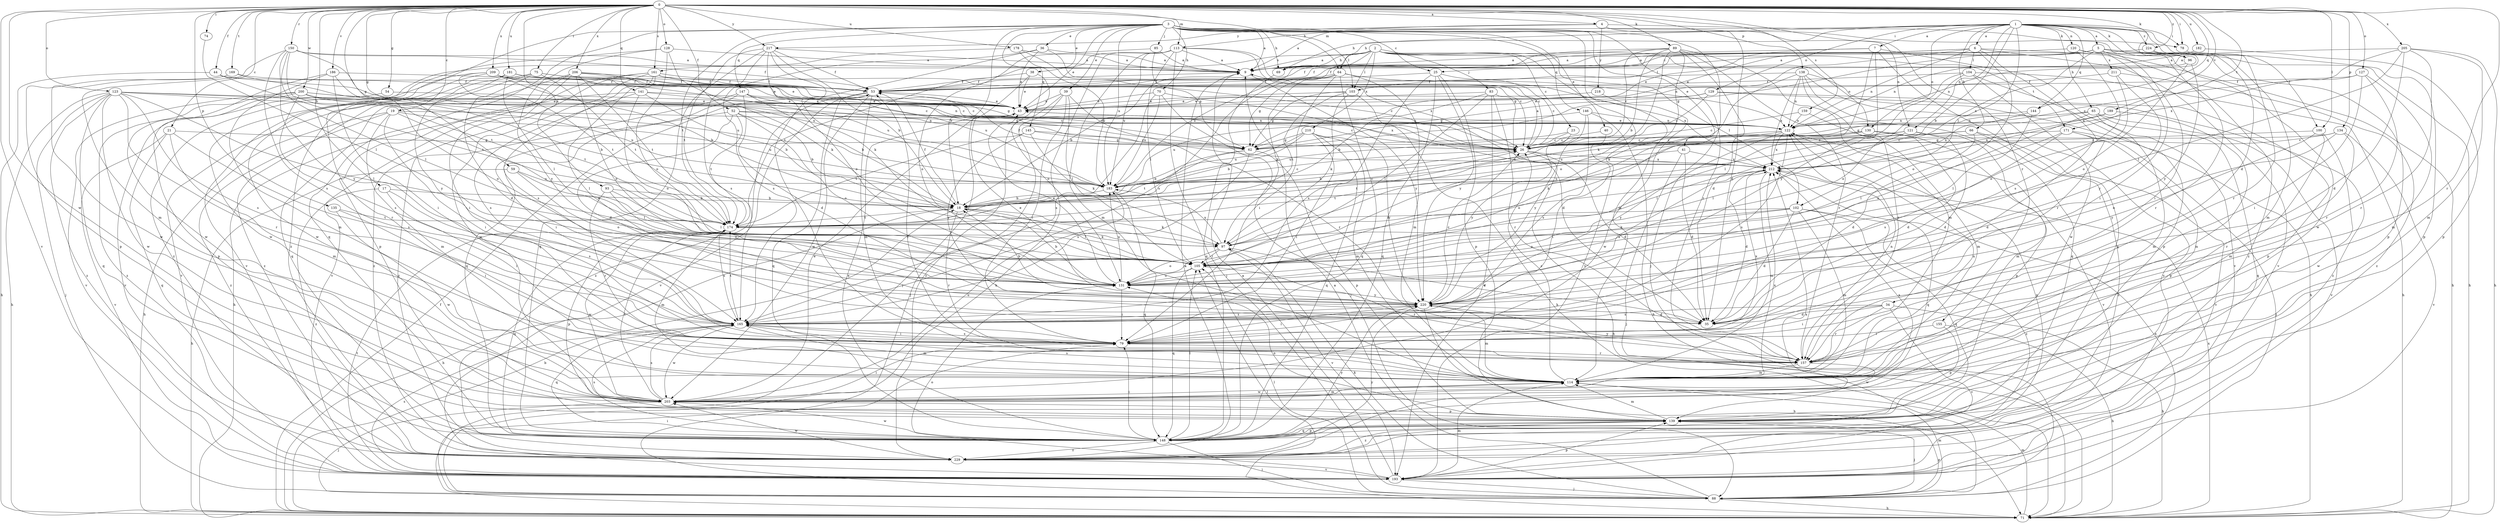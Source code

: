 strict digraph  {
0;
1;
2;
3;
4;
5;
6;
7;
9;
17;
18;
19;
21;
23;
25;
26;
34;
35;
36;
38;
39;
40;
41;
43;
44;
52;
53;
54;
59;
62;
64;
65;
66;
69;
70;
71;
74;
75;
78;
79;
83;
85;
88;
89;
93;
96;
97;
100;
102;
103;
104;
105;
113;
114;
120;
121;
122;
123;
127;
128;
129;
130;
131;
134;
135;
138;
139;
141;
144;
145;
146;
147;
148;
150;
155;
157;
159;
161;
165;
169;
171;
174;
178;
181;
182;
183;
186;
189;
193;
200;
203;
205;
206;
209;
210;
211;
212;
217;
218;
220;
224;
229;
0 -> 4  [label=a];
0 -> 17  [label=b];
0 -> 19  [label=c];
0 -> 21  [label=c];
0 -> 44  [label=f];
0 -> 52  [label=f];
0 -> 54  [label=g];
0 -> 59  [label=g];
0 -> 62  [label=g];
0 -> 64  [label=h];
0 -> 74  [label=i];
0 -> 75  [label=i];
0 -> 78  [label=i];
0 -> 89  [label=k];
0 -> 93  [label=k];
0 -> 96  [label=k];
0 -> 100  [label=l];
0 -> 113  [label=m];
0 -> 123  [label=o];
0 -> 127  [label=o];
0 -> 128  [label=o];
0 -> 134  [label=p];
0 -> 135  [label=p];
0 -> 138  [label=p];
0 -> 141  [label=q];
0 -> 144  [label=q];
0 -> 150  [label=r];
0 -> 155  [label=r];
0 -> 157  [label=r];
0 -> 159  [label=s];
0 -> 161  [label=s];
0 -> 169  [label=t];
0 -> 171  [label=t];
0 -> 178  [label=u];
0 -> 181  [label=u];
0 -> 182  [label=u];
0 -> 186  [label=v];
0 -> 189  [label=v];
0 -> 193  [label=v];
0 -> 200  [label=w];
0 -> 203  [label=w];
0 -> 205  [label=x];
0 -> 206  [label=x];
0 -> 209  [label=x];
0 -> 217  [label=y];
0 -> 224  [label=z];
1 -> 5  [label=a];
1 -> 6  [label=a];
1 -> 7  [label=a];
1 -> 18  [label=b];
1 -> 34  [label=d];
1 -> 64  [label=h];
1 -> 65  [label=h];
1 -> 66  [label=h];
1 -> 69  [label=h];
1 -> 78  [label=i];
1 -> 96  [label=k];
1 -> 100  [label=l];
1 -> 102  [label=l];
1 -> 113  [label=m];
1 -> 120  [label=n];
1 -> 121  [label=n];
1 -> 129  [label=o];
1 -> 130  [label=o];
1 -> 144  [label=q];
1 -> 157  [label=r];
1 -> 224  [label=z];
2 -> 9  [label=a];
2 -> 23  [label=c];
2 -> 69  [label=h];
2 -> 83  [label=j];
2 -> 102  [label=l];
2 -> 103  [label=l];
2 -> 130  [label=o];
2 -> 161  [label=s];
2 -> 165  [label=s];
2 -> 171  [label=t];
2 -> 183  [label=u];
2 -> 193  [label=v];
2 -> 210  [label=x];
3 -> 9  [label=a];
3 -> 18  [label=b];
3 -> 25  [label=c];
3 -> 36  [label=e];
3 -> 38  [label=e];
3 -> 39  [label=e];
3 -> 40  [label=e];
3 -> 41  [label=e];
3 -> 43  [label=e];
3 -> 69  [label=h];
3 -> 70  [label=h];
3 -> 78  [label=i];
3 -> 85  [label=j];
3 -> 88  [label=j];
3 -> 103  [label=l];
3 -> 114  [label=m];
3 -> 145  [label=q];
3 -> 146  [label=q];
3 -> 147  [label=q];
3 -> 148  [label=q];
3 -> 157  [label=r];
3 -> 174  [label=t];
3 -> 183  [label=u];
3 -> 229  [label=z];
4 -> 9  [label=a];
4 -> 35  [label=d];
4 -> 96  [label=k];
4 -> 121  [label=n];
4 -> 217  [label=y];
4 -> 218  [label=y];
5 -> 43  [label=e];
5 -> 53  [label=f];
5 -> 62  [label=g];
5 -> 71  [label=h];
5 -> 79  [label=i];
5 -> 103  [label=l];
5 -> 139  [label=p];
5 -> 157  [label=r];
5 -> 203  [label=w];
5 -> 211  [label=x];
5 -> 212  [label=x];
6 -> 25  [label=c];
6 -> 53  [label=f];
6 -> 62  [label=g];
6 -> 104  [label=l];
6 -> 122  [label=n];
6 -> 131  [label=o];
6 -> 157  [label=r];
6 -> 193  [label=v];
6 -> 229  [label=z];
7 -> 9  [label=a];
7 -> 43  [label=e];
7 -> 105  [label=l];
7 -> 148  [label=q];
7 -> 193  [label=v];
7 -> 220  [label=y];
9 -> 53  [label=f];
9 -> 220  [label=y];
17 -> 18  [label=b];
17 -> 79  [label=i];
17 -> 165  [label=s];
17 -> 229  [label=z];
18 -> 26  [label=c];
18 -> 53  [label=f];
18 -> 71  [label=h];
18 -> 97  [label=k];
18 -> 105  [label=l];
18 -> 157  [label=r];
18 -> 174  [label=t];
19 -> 71  [label=h];
19 -> 79  [label=i];
19 -> 105  [label=l];
19 -> 114  [label=m];
19 -> 122  [label=n];
19 -> 183  [label=u];
19 -> 229  [label=z];
21 -> 62  [label=g];
21 -> 114  [label=m];
21 -> 148  [label=q];
21 -> 165  [label=s];
21 -> 193  [label=v];
23 -> 26  [label=c];
23 -> 183  [label=u];
23 -> 220  [label=y];
25 -> 26  [label=c];
25 -> 53  [label=f];
25 -> 139  [label=p];
25 -> 148  [label=q];
25 -> 165  [label=s];
25 -> 220  [label=y];
26 -> 9  [label=a];
26 -> 18  [label=b];
26 -> 35  [label=d];
26 -> 71  [label=h];
26 -> 212  [label=x];
34 -> 35  [label=d];
34 -> 71  [label=h];
34 -> 79  [label=i];
34 -> 157  [label=r];
34 -> 165  [label=s];
34 -> 193  [label=v];
36 -> 9  [label=a];
36 -> 43  [label=e];
36 -> 79  [label=i];
36 -> 122  [label=n];
36 -> 165  [label=s];
38 -> 43  [label=e];
38 -> 53  [label=f];
38 -> 88  [label=j];
38 -> 131  [label=o];
39 -> 43  [label=e];
39 -> 79  [label=i];
39 -> 88  [label=j];
39 -> 105  [label=l];
39 -> 157  [label=r];
39 -> 229  [label=z];
40 -> 26  [label=c];
40 -> 79  [label=i];
41 -> 35  [label=d];
41 -> 88  [label=j];
41 -> 174  [label=t];
41 -> 212  [label=x];
43 -> 122  [label=n];
44 -> 26  [label=c];
44 -> 53  [label=f];
44 -> 71  [label=h];
44 -> 174  [label=t];
52 -> 18  [label=b];
52 -> 26  [label=c];
52 -> 35  [label=d];
52 -> 79  [label=i];
52 -> 122  [label=n];
52 -> 131  [label=o];
52 -> 174  [label=t];
53 -> 43  [label=e];
53 -> 114  [label=m];
53 -> 148  [label=q];
53 -> 193  [label=v];
53 -> 203  [label=w];
53 -> 229  [label=z];
54 -> 43  [label=e];
54 -> 193  [label=v];
59 -> 71  [label=h];
59 -> 105  [label=l];
59 -> 131  [label=o];
59 -> 183  [label=u];
62 -> 18  [label=b];
62 -> 139  [label=p];
62 -> 165  [label=s];
62 -> 174  [label=t];
64 -> 18  [label=b];
64 -> 53  [label=f];
64 -> 62  [label=g];
64 -> 79  [label=i];
64 -> 97  [label=k];
64 -> 114  [label=m];
64 -> 148  [label=q];
64 -> 212  [label=x];
65 -> 62  [label=g];
65 -> 114  [label=m];
65 -> 122  [label=n];
65 -> 131  [label=o];
65 -> 148  [label=q];
65 -> 193  [label=v];
66 -> 26  [label=c];
66 -> 35  [label=d];
66 -> 105  [label=l];
66 -> 193  [label=v];
66 -> 229  [label=z];
69 -> 148  [label=q];
70 -> 43  [label=e];
70 -> 88  [label=j];
70 -> 165  [label=s];
70 -> 183  [label=u];
70 -> 212  [label=x];
71 -> 18  [label=b];
71 -> 53  [label=f];
71 -> 105  [label=l];
71 -> 114  [label=m];
71 -> 212  [label=x];
74 -> 105  [label=l];
75 -> 35  [label=d];
75 -> 43  [label=e];
75 -> 53  [label=f];
75 -> 174  [label=t];
75 -> 193  [label=v];
75 -> 229  [label=z];
78 -> 139  [label=p];
79 -> 157  [label=r];
79 -> 165  [label=s];
79 -> 212  [label=x];
83 -> 18  [label=b];
83 -> 35  [label=d];
83 -> 43  [label=e];
83 -> 105  [label=l];
83 -> 157  [label=r];
83 -> 193  [label=v];
85 -> 9  [label=a];
85 -> 26  [label=c];
85 -> 131  [label=o];
88 -> 9  [label=a];
88 -> 71  [label=h];
88 -> 79  [label=i];
88 -> 97  [label=k];
88 -> 105  [label=l];
88 -> 114  [label=m];
88 -> 139  [label=p];
88 -> 212  [label=x];
89 -> 9  [label=a];
89 -> 18  [label=b];
89 -> 26  [label=c];
89 -> 35  [label=d];
89 -> 53  [label=f];
89 -> 97  [label=k];
89 -> 114  [label=m];
89 -> 131  [label=o];
89 -> 157  [label=r];
93 -> 18  [label=b];
93 -> 105  [label=l];
93 -> 131  [label=o];
93 -> 157  [label=r];
96 -> 122  [label=n];
96 -> 131  [label=o];
96 -> 220  [label=y];
97 -> 35  [label=d];
97 -> 105  [label=l];
97 -> 131  [label=o];
97 -> 183  [label=u];
97 -> 193  [label=v];
100 -> 26  [label=c];
100 -> 114  [label=m];
100 -> 203  [label=w];
100 -> 220  [label=y];
102 -> 35  [label=d];
102 -> 97  [label=k];
102 -> 114  [label=m];
102 -> 131  [label=o];
102 -> 148  [label=q];
102 -> 174  [label=t];
102 -> 229  [label=z];
103 -> 43  [label=e];
103 -> 62  [label=g];
103 -> 71  [label=h];
103 -> 97  [label=k];
103 -> 174  [label=t];
104 -> 53  [label=f];
104 -> 71  [label=h];
104 -> 105  [label=l];
104 -> 131  [label=o];
104 -> 139  [label=p];
104 -> 203  [label=w];
105 -> 131  [label=o];
105 -> 148  [label=q];
105 -> 157  [label=r];
113 -> 9  [label=a];
113 -> 26  [label=c];
113 -> 71  [label=h];
113 -> 88  [label=j];
113 -> 105  [label=l];
113 -> 114  [label=m];
113 -> 174  [label=t];
113 -> 183  [label=u];
113 -> 212  [label=x];
114 -> 26  [label=c];
114 -> 53  [label=f];
114 -> 122  [label=n];
114 -> 165  [label=s];
114 -> 203  [label=w];
120 -> 9  [label=a];
120 -> 71  [label=h];
120 -> 79  [label=i];
120 -> 165  [label=s];
121 -> 26  [label=c];
121 -> 35  [label=d];
121 -> 105  [label=l];
121 -> 114  [label=m];
121 -> 183  [label=u];
122 -> 26  [label=c];
122 -> 43  [label=e];
122 -> 131  [label=o];
122 -> 165  [label=s];
122 -> 193  [label=v];
122 -> 212  [label=x];
122 -> 220  [label=y];
123 -> 26  [label=c];
123 -> 43  [label=e];
123 -> 71  [label=h];
123 -> 88  [label=j];
123 -> 105  [label=l];
123 -> 148  [label=q];
123 -> 157  [label=r];
123 -> 165  [label=s];
123 -> 183  [label=u];
123 -> 203  [label=w];
123 -> 229  [label=z];
127 -> 26  [label=c];
127 -> 53  [label=f];
127 -> 79  [label=i];
127 -> 114  [label=m];
127 -> 157  [label=r];
128 -> 9  [label=a];
128 -> 97  [label=k];
128 -> 131  [label=o];
128 -> 193  [label=v];
128 -> 220  [label=y];
129 -> 26  [label=c];
129 -> 43  [label=e];
129 -> 62  [label=g];
129 -> 139  [label=p];
129 -> 229  [label=z];
130 -> 26  [label=c];
130 -> 35  [label=d];
130 -> 97  [label=k];
130 -> 139  [label=p];
130 -> 183  [label=u];
131 -> 18  [label=b];
131 -> 43  [label=e];
131 -> 79  [label=i];
131 -> 183  [label=u];
131 -> 220  [label=y];
134 -> 26  [label=c];
134 -> 62  [label=g];
134 -> 131  [label=o];
134 -> 157  [label=r];
134 -> 193  [label=v];
135 -> 79  [label=i];
135 -> 174  [label=t];
135 -> 203  [label=w];
138 -> 53  [label=f];
138 -> 71  [label=h];
138 -> 97  [label=k];
138 -> 122  [label=n];
138 -> 148  [label=q];
138 -> 157  [label=r];
138 -> 193  [label=v];
138 -> 212  [label=x];
139 -> 88  [label=j];
139 -> 114  [label=m];
139 -> 131  [label=o];
139 -> 148  [label=q];
139 -> 212  [label=x];
139 -> 229  [label=z];
141 -> 18  [label=b];
141 -> 43  [label=e];
141 -> 71  [label=h];
141 -> 122  [label=n];
141 -> 131  [label=o];
141 -> 165  [label=s];
144 -> 105  [label=l];
144 -> 122  [label=n];
144 -> 212  [label=x];
145 -> 26  [label=c];
145 -> 62  [label=g];
145 -> 97  [label=k];
145 -> 174  [label=t];
145 -> 220  [label=y];
146 -> 71  [label=h];
146 -> 122  [label=n];
146 -> 165  [label=s];
146 -> 183  [label=u];
146 -> 220  [label=y];
147 -> 18  [label=b];
147 -> 35  [label=d];
147 -> 43  [label=e];
147 -> 62  [label=g];
147 -> 148  [label=q];
147 -> 229  [label=z];
148 -> 43  [label=e];
148 -> 79  [label=i];
148 -> 88  [label=j];
148 -> 105  [label=l];
148 -> 139  [label=p];
148 -> 165  [label=s];
148 -> 203  [label=w];
148 -> 220  [label=y];
148 -> 229  [label=z];
150 -> 9  [label=a];
150 -> 53  [label=f];
150 -> 105  [label=l];
150 -> 114  [label=m];
150 -> 165  [label=s];
150 -> 174  [label=t];
150 -> 183  [label=u];
150 -> 220  [label=y];
155 -> 71  [label=h];
155 -> 79  [label=i];
155 -> 139  [label=p];
157 -> 114  [label=m];
157 -> 122  [label=n];
157 -> 203  [label=w];
157 -> 220  [label=y];
159 -> 26  [label=c];
159 -> 114  [label=m];
159 -> 122  [label=n];
161 -> 26  [label=c];
161 -> 35  [label=d];
161 -> 53  [label=f];
161 -> 62  [label=g];
161 -> 165  [label=s];
161 -> 193  [label=v];
161 -> 203  [label=w];
161 -> 229  [label=z];
165 -> 79  [label=i];
165 -> 114  [label=m];
165 -> 148  [label=q];
165 -> 174  [label=t];
165 -> 203  [label=w];
169 -> 53  [label=f];
169 -> 139  [label=p];
169 -> 183  [label=u];
169 -> 203  [label=w];
171 -> 26  [label=c];
171 -> 35  [label=d];
171 -> 88  [label=j];
171 -> 105  [label=l];
171 -> 139  [label=p];
171 -> 165  [label=s];
174 -> 97  [label=k];
174 -> 114  [label=m];
174 -> 139  [label=p];
174 -> 148  [label=q];
174 -> 165  [label=s];
174 -> 203  [label=w];
178 -> 9  [label=a];
178 -> 62  [label=g];
178 -> 183  [label=u];
178 -> 229  [label=z];
181 -> 26  [label=c];
181 -> 43  [label=e];
181 -> 53  [label=f];
181 -> 105  [label=l];
181 -> 203  [label=w];
181 -> 220  [label=y];
182 -> 9  [label=a];
182 -> 139  [label=p];
183 -> 18  [label=b];
183 -> 26  [label=c];
183 -> 148  [label=q];
186 -> 53  [label=f];
186 -> 79  [label=i];
186 -> 114  [label=m];
186 -> 131  [label=o];
186 -> 203  [label=w];
189 -> 114  [label=m];
189 -> 122  [label=n];
189 -> 212  [label=x];
193 -> 9  [label=a];
193 -> 88  [label=j];
193 -> 114  [label=m];
193 -> 131  [label=o];
193 -> 139  [label=p];
193 -> 165  [label=s];
193 -> 174  [label=t];
200 -> 18  [label=b];
200 -> 26  [label=c];
200 -> 43  [label=e];
200 -> 139  [label=p];
200 -> 165  [label=s];
200 -> 174  [label=t];
200 -> 193  [label=v];
200 -> 229  [label=z];
203 -> 43  [label=e];
203 -> 79  [label=i];
203 -> 88  [label=j];
203 -> 114  [label=m];
203 -> 139  [label=p];
203 -> 165  [label=s];
203 -> 174  [label=t];
203 -> 183  [label=u];
203 -> 212  [label=x];
205 -> 9  [label=a];
205 -> 35  [label=d];
205 -> 71  [label=h];
205 -> 105  [label=l];
205 -> 114  [label=m];
205 -> 157  [label=r];
205 -> 212  [label=x];
206 -> 26  [label=c];
206 -> 53  [label=f];
206 -> 79  [label=i];
206 -> 131  [label=o];
206 -> 139  [label=p];
206 -> 148  [label=q];
206 -> 174  [label=t];
206 -> 183  [label=u];
209 -> 18  [label=b];
209 -> 43  [label=e];
209 -> 53  [label=f];
209 -> 157  [label=r];
209 -> 174  [label=t];
209 -> 183  [label=u];
209 -> 203  [label=w];
210 -> 18  [label=b];
210 -> 62  [label=g];
210 -> 79  [label=i];
210 -> 114  [label=m];
210 -> 148  [label=q];
210 -> 183  [label=u];
210 -> 220  [label=y];
211 -> 53  [label=f];
211 -> 131  [label=o];
211 -> 220  [label=y];
211 -> 229  [label=z];
212 -> 35  [label=d];
212 -> 53  [label=f];
212 -> 105  [label=l];
212 -> 114  [label=m];
212 -> 148  [label=q];
212 -> 174  [label=t];
212 -> 183  [label=u];
217 -> 9  [label=a];
217 -> 18  [label=b];
217 -> 53  [label=f];
217 -> 97  [label=k];
217 -> 131  [label=o];
217 -> 148  [label=q];
217 -> 165  [label=s];
217 -> 174  [label=t];
218 -> 43  [label=e];
218 -> 203  [label=w];
220 -> 18  [label=b];
220 -> 26  [label=c];
220 -> 35  [label=d];
220 -> 43  [label=e];
220 -> 71  [label=h];
220 -> 79  [label=i];
220 -> 114  [label=m];
220 -> 165  [label=s];
220 -> 212  [label=x];
224 -> 9  [label=a];
224 -> 114  [label=m];
224 -> 122  [label=n];
229 -> 9  [label=a];
229 -> 122  [label=n];
229 -> 193  [label=v];
229 -> 203  [label=w];
229 -> 212  [label=x];
229 -> 220  [label=y];
}
